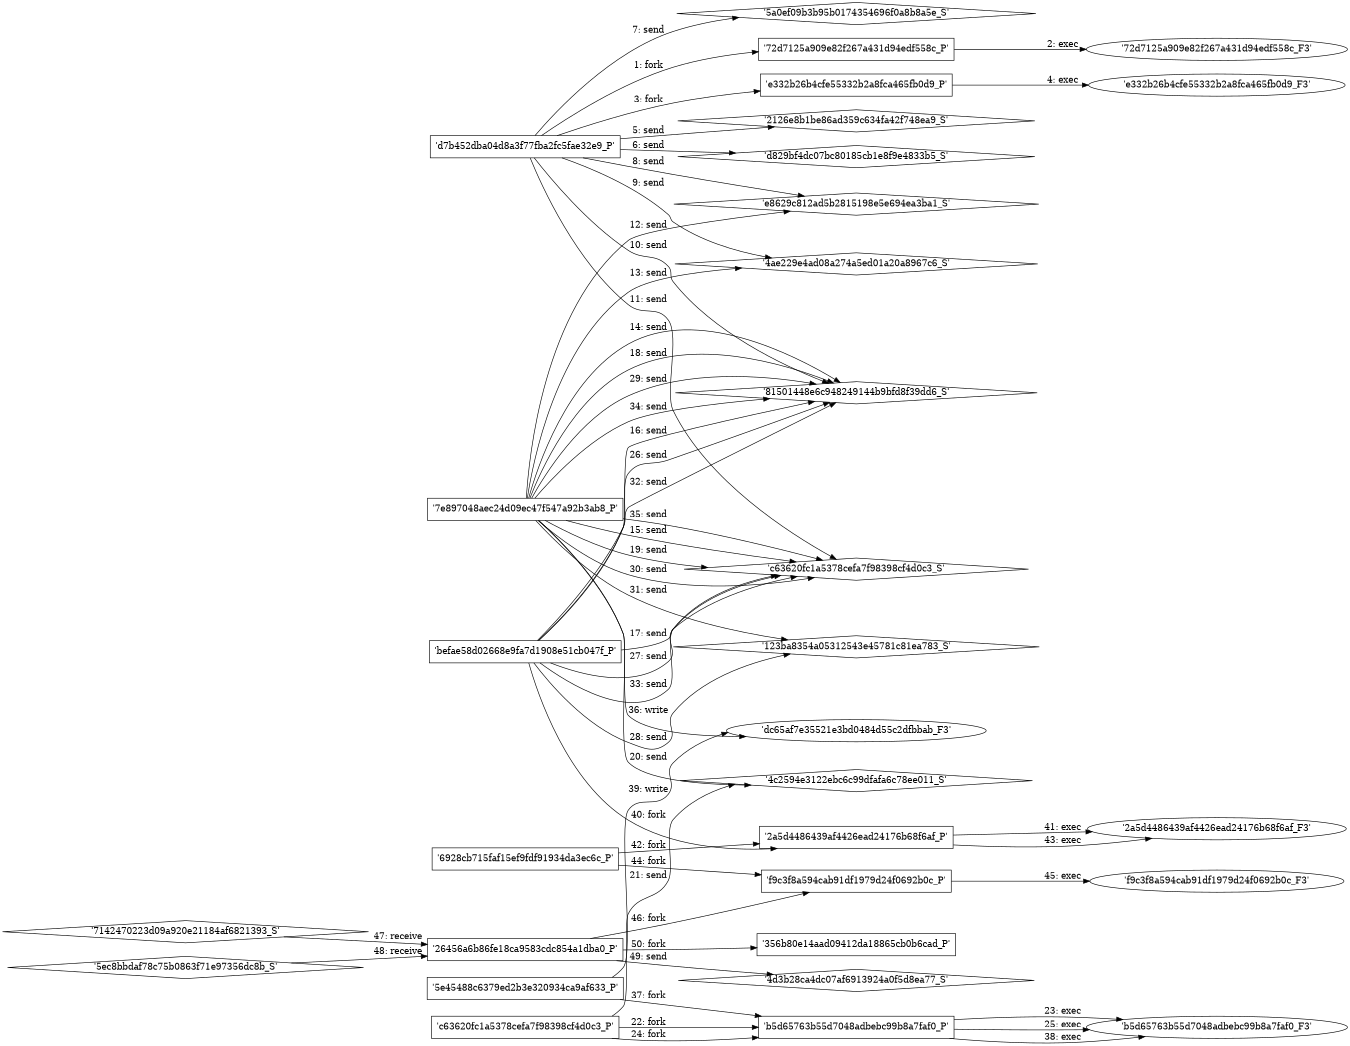 digraph "D:\Learning\Paper\apt\基于CTI的攻击预警\Dataset\攻击图\ASGfromALLCTI\Vulnerability Spotlight Further NTPD Vulnerabilities.dot" {
rankdir="LR"
size="9"
fixedsize="false"
splines="true"
nodesep=0.3
ranksep=0
fontsize=10
overlap="scalexy"
engine= "neato"
	"'d7b452dba04d8a3f77fba2fc5fae32e9_P'" [node_type=Process shape=box]
	"'72d7125a909e82f267a431d94edf558c_P'" [node_type=Process shape=box]
	"'d7b452dba04d8a3f77fba2fc5fae32e9_P'" -> "'72d7125a909e82f267a431d94edf558c_P'" [label="1: fork"]
	"'72d7125a909e82f267a431d94edf558c_P'" [node_type=Process shape=box]
	"'72d7125a909e82f267a431d94edf558c_F3'" [node_type=File shape=ellipse]
	"'72d7125a909e82f267a431d94edf558c_P'" -> "'72d7125a909e82f267a431d94edf558c_F3'" [label="2: exec"]
	"'d7b452dba04d8a3f77fba2fc5fae32e9_P'" [node_type=Process shape=box]
	"'e332b26b4cfe55332b2a8fca465fb0d9_P'" [node_type=Process shape=box]
	"'d7b452dba04d8a3f77fba2fc5fae32e9_P'" -> "'e332b26b4cfe55332b2a8fca465fb0d9_P'" [label="3: fork"]
	"'e332b26b4cfe55332b2a8fca465fb0d9_P'" [node_type=Process shape=box]
	"'e332b26b4cfe55332b2a8fca465fb0d9_F3'" [node_type=File shape=ellipse]
	"'e332b26b4cfe55332b2a8fca465fb0d9_P'" -> "'e332b26b4cfe55332b2a8fca465fb0d9_F3'" [label="4: exec"]
	"'2126e8b1be86ad359c634fa42f748ea9_S'" [node_type=Socket shape=diamond]
	"'d7b452dba04d8a3f77fba2fc5fae32e9_P'" [node_type=Process shape=box]
	"'d7b452dba04d8a3f77fba2fc5fae32e9_P'" -> "'2126e8b1be86ad359c634fa42f748ea9_S'" [label="5: send"]
	"'d829bf4dc07bc80185cb1e8f9e4833b5_S'" [node_type=Socket shape=diamond]
	"'d7b452dba04d8a3f77fba2fc5fae32e9_P'" [node_type=Process shape=box]
	"'d7b452dba04d8a3f77fba2fc5fae32e9_P'" -> "'d829bf4dc07bc80185cb1e8f9e4833b5_S'" [label="6: send"]
	"'5a0ef09b3b95b0174354696f0a8b8a5e_S'" [node_type=Socket shape=diamond]
	"'d7b452dba04d8a3f77fba2fc5fae32e9_P'" [node_type=Process shape=box]
	"'d7b452dba04d8a3f77fba2fc5fae32e9_P'" -> "'5a0ef09b3b95b0174354696f0a8b8a5e_S'" [label="7: send"]
	"'e8629c812ad5b2815198e5e694ea3ba1_S'" [node_type=Socket shape=diamond]
	"'d7b452dba04d8a3f77fba2fc5fae32e9_P'" [node_type=Process shape=box]
	"'d7b452dba04d8a3f77fba2fc5fae32e9_P'" -> "'e8629c812ad5b2815198e5e694ea3ba1_S'" [label="8: send"]
	"'4ae229e4ad08a274a5ed01a20a8967c6_S'" [node_type=Socket shape=diamond]
	"'d7b452dba04d8a3f77fba2fc5fae32e9_P'" [node_type=Process shape=box]
	"'d7b452dba04d8a3f77fba2fc5fae32e9_P'" -> "'4ae229e4ad08a274a5ed01a20a8967c6_S'" [label="9: send"]
	"'81501448e6c948249144b9bfd8f39dd6_S'" [node_type=Socket shape=diamond]
	"'d7b452dba04d8a3f77fba2fc5fae32e9_P'" [node_type=Process shape=box]
	"'d7b452dba04d8a3f77fba2fc5fae32e9_P'" -> "'81501448e6c948249144b9bfd8f39dd6_S'" [label="10: send"]
	"'c63620fc1a5378cefa7f98398cf4d0c3_S'" [node_type=Socket shape=diamond]
	"'d7b452dba04d8a3f77fba2fc5fae32e9_P'" [node_type=Process shape=box]
	"'d7b452dba04d8a3f77fba2fc5fae32e9_P'" -> "'c63620fc1a5378cefa7f98398cf4d0c3_S'" [label="11: send"]
	"'e8629c812ad5b2815198e5e694ea3ba1_S'" [node_type=Socket shape=diamond]
	"'7e897048aec24d09ec47f547a92b3ab8_P'" [node_type=Process shape=box]
	"'7e897048aec24d09ec47f547a92b3ab8_P'" -> "'e8629c812ad5b2815198e5e694ea3ba1_S'" [label="12: send"]
	"'4ae229e4ad08a274a5ed01a20a8967c6_S'" [node_type=Socket shape=diamond]
	"'7e897048aec24d09ec47f547a92b3ab8_P'" [node_type=Process shape=box]
	"'7e897048aec24d09ec47f547a92b3ab8_P'" -> "'4ae229e4ad08a274a5ed01a20a8967c6_S'" [label="13: send"]
	"'81501448e6c948249144b9bfd8f39dd6_S'" [node_type=Socket shape=diamond]
	"'7e897048aec24d09ec47f547a92b3ab8_P'" [node_type=Process shape=box]
	"'7e897048aec24d09ec47f547a92b3ab8_P'" -> "'81501448e6c948249144b9bfd8f39dd6_S'" [label="14: send"]
	"'c63620fc1a5378cefa7f98398cf4d0c3_S'" [node_type=Socket shape=diamond]
	"'7e897048aec24d09ec47f547a92b3ab8_P'" [node_type=Process shape=box]
	"'7e897048aec24d09ec47f547a92b3ab8_P'" -> "'c63620fc1a5378cefa7f98398cf4d0c3_S'" [label="15: send"]
	"'81501448e6c948249144b9bfd8f39dd6_S'" [node_type=Socket shape=diamond]
	"'befae58d02668e9fa7d1908e51cb047f_P'" [node_type=Process shape=box]
	"'befae58d02668e9fa7d1908e51cb047f_P'" -> "'81501448e6c948249144b9bfd8f39dd6_S'" [label="16: send"]
	"'c63620fc1a5378cefa7f98398cf4d0c3_S'" [node_type=Socket shape=diamond]
	"'befae58d02668e9fa7d1908e51cb047f_P'" [node_type=Process shape=box]
	"'befae58d02668e9fa7d1908e51cb047f_P'" -> "'c63620fc1a5378cefa7f98398cf4d0c3_S'" [label="17: send"]
	"'81501448e6c948249144b9bfd8f39dd6_S'" [node_type=Socket shape=diamond]
	"'7e897048aec24d09ec47f547a92b3ab8_P'" [node_type=Process shape=box]
	"'7e897048aec24d09ec47f547a92b3ab8_P'" -> "'81501448e6c948249144b9bfd8f39dd6_S'" [label="18: send"]
	"'c63620fc1a5378cefa7f98398cf4d0c3_S'" [node_type=Socket shape=diamond]
	"'7e897048aec24d09ec47f547a92b3ab8_P'" [node_type=Process shape=box]
	"'7e897048aec24d09ec47f547a92b3ab8_P'" -> "'c63620fc1a5378cefa7f98398cf4d0c3_S'" [label="19: send"]
	"'4c2594e3122ebc6c99dfafa6c78ee011_S'" [node_type=Socket shape=diamond]
	"'7e897048aec24d09ec47f547a92b3ab8_P'" [node_type=Process shape=box]
	"'7e897048aec24d09ec47f547a92b3ab8_P'" -> "'4c2594e3122ebc6c99dfafa6c78ee011_S'" [label="20: send"]
	"'4c2594e3122ebc6c99dfafa6c78ee011_S'" [node_type=Socket shape=diamond]
	"'c63620fc1a5378cefa7f98398cf4d0c3_P'" [node_type=Process shape=box]
	"'c63620fc1a5378cefa7f98398cf4d0c3_P'" -> "'4c2594e3122ebc6c99dfafa6c78ee011_S'" [label="21: send"]
	"'c63620fc1a5378cefa7f98398cf4d0c3_P'" [node_type=Process shape=box]
	"'b5d65763b55d7048adbebc99b8a7faf0_P'" [node_type=Process shape=box]
	"'c63620fc1a5378cefa7f98398cf4d0c3_P'" -> "'b5d65763b55d7048adbebc99b8a7faf0_P'" [label="22: fork"]
	"'b5d65763b55d7048adbebc99b8a7faf0_P'" [node_type=Process shape=box]
	"'b5d65763b55d7048adbebc99b8a7faf0_F3'" [node_type=File shape=ellipse]
	"'b5d65763b55d7048adbebc99b8a7faf0_P'" -> "'b5d65763b55d7048adbebc99b8a7faf0_F3'" [label="23: exec"]
	"'c63620fc1a5378cefa7f98398cf4d0c3_P'" [node_type=Process shape=box]
	"'b5d65763b55d7048adbebc99b8a7faf0_P'" [node_type=Process shape=box]
	"'c63620fc1a5378cefa7f98398cf4d0c3_P'" -> "'b5d65763b55d7048adbebc99b8a7faf0_P'" [label="24: fork"]
	"'b5d65763b55d7048adbebc99b8a7faf0_P'" [node_type=Process shape=box]
	"'b5d65763b55d7048adbebc99b8a7faf0_F3'" [node_type=File shape=ellipse]
	"'b5d65763b55d7048adbebc99b8a7faf0_P'" -> "'b5d65763b55d7048adbebc99b8a7faf0_F3'" [label="25: exec"]
	"'81501448e6c948249144b9bfd8f39dd6_S'" [node_type=Socket shape=diamond]
	"'befae58d02668e9fa7d1908e51cb047f_P'" [node_type=Process shape=box]
	"'befae58d02668e9fa7d1908e51cb047f_P'" -> "'81501448e6c948249144b9bfd8f39dd6_S'" [label="26: send"]
	"'c63620fc1a5378cefa7f98398cf4d0c3_S'" [node_type=Socket shape=diamond]
	"'befae58d02668e9fa7d1908e51cb047f_P'" [node_type=Process shape=box]
	"'befae58d02668e9fa7d1908e51cb047f_P'" -> "'c63620fc1a5378cefa7f98398cf4d0c3_S'" [label="27: send"]
	"'123ba8354a05312543e45781c81ea783_S'" [node_type=Socket shape=diamond]
	"'befae58d02668e9fa7d1908e51cb047f_P'" [node_type=Process shape=box]
	"'befae58d02668e9fa7d1908e51cb047f_P'" -> "'123ba8354a05312543e45781c81ea783_S'" [label="28: send"]
	"'81501448e6c948249144b9bfd8f39dd6_S'" [node_type=Socket shape=diamond]
	"'7e897048aec24d09ec47f547a92b3ab8_P'" [node_type=Process shape=box]
	"'7e897048aec24d09ec47f547a92b3ab8_P'" -> "'81501448e6c948249144b9bfd8f39dd6_S'" [label="29: send"]
	"'c63620fc1a5378cefa7f98398cf4d0c3_S'" [node_type=Socket shape=diamond]
	"'7e897048aec24d09ec47f547a92b3ab8_P'" [node_type=Process shape=box]
	"'7e897048aec24d09ec47f547a92b3ab8_P'" -> "'c63620fc1a5378cefa7f98398cf4d0c3_S'" [label="30: send"]
	"'123ba8354a05312543e45781c81ea783_S'" [node_type=Socket shape=diamond]
	"'7e897048aec24d09ec47f547a92b3ab8_P'" [node_type=Process shape=box]
	"'7e897048aec24d09ec47f547a92b3ab8_P'" -> "'123ba8354a05312543e45781c81ea783_S'" [label="31: send"]
	"'81501448e6c948249144b9bfd8f39dd6_S'" [node_type=Socket shape=diamond]
	"'befae58d02668e9fa7d1908e51cb047f_P'" [node_type=Process shape=box]
	"'befae58d02668e9fa7d1908e51cb047f_P'" -> "'81501448e6c948249144b9bfd8f39dd6_S'" [label="32: send"]
	"'c63620fc1a5378cefa7f98398cf4d0c3_S'" [node_type=Socket shape=diamond]
	"'befae58d02668e9fa7d1908e51cb047f_P'" [node_type=Process shape=box]
	"'befae58d02668e9fa7d1908e51cb047f_P'" -> "'c63620fc1a5378cefa7f98398cf4d0c3_S'" [label="33: send"]
	"'81501448e6c948249144b9bfd8f39dd6_S'" [node_type=Socket shape=diamond]
	"'7e897048aec24d09ec47f547a92b3ab8_P'" [node_type=Process shape=box]
	"'7e897048aec24d09ec47f547a92b3ab8_P'" -> "'81501448e6c948249144b9bfd8f39dd6_S'" [label="34: send"]
	"'c63620fc1a5378cefa7f98398cf4d0c3_S'" [node_type=Socket shape=diamond]
	"'7e897048aec24d09ec47f547a92b3ab8_P'" [node_type=Process shape=box]
	"'7e897048aec24d09ec47f547a92b3ab8_P'" -> "'c63620fc1a5378cefa7f98398cf4d0c3_S'" [label="35: send"]
	"'dc65af7e35521e3bd0484d55c2dfbbab_F3'" [node_type=file shape=ellipse]
	"'7e897048aec24d09ec47f547a92b3ab8_P'" [node_type=Process shape=box]
	"'7e897048aec24d09ec47f547a92b3ab8_P'" -> "'dc65af7e35521e3bd0484d55c2dfbbab_F3'" [label="36: write"]
	"'5e45488c6379ed2b3e320934ca9af633_P'" [node_type=Process shape=box]
	"'b5d65763b55d7048adbebc99b8a7faf0_P'" [node_type=Process shape=box]
	"'5e45488c6379ed2b3e320934ca9af633_P'" -> "'b5d65763b55d7048adbebc99b8a7faf0_P'" [label="37: fork"]
	"'b5d65763b55d7048adbebc99b8a7faf0_P'" [node_type=Process shape=box]
	"'b5d65763b55d7048adbebc99b8a7faf0_F3'" [node_type=File shape=ellipse]
	"'b5d65763b55d7048adbebc99b8a7faf0_P'" -> "'b5d65763b55d7048adbebc99b8a7faf0_F3'" [label="38: exec"]
	"'dc65af7e35521e3bd0484d55c2dfbbab_F3'" [node_type=file shape=ellipse]
	"'5e45488c6379ed2b3e320934ca9af633_P'" [node_type=Process shape=box]
	"'5e45488c6379ed2b3e320934ca9af633_P'" -> "'dc65af7e35521e3bd0484d55c2dfbbab_F3'" [label="39: write"]
	"'befae58d02668e9fa7d1908e51cb047f_P'" [node_type=Process shape=box]
	"'2a5d4486439af4426ead24176b68f6af_P'" [node_type=Process shape=box]
	"'befae58d02668e9fa7d1908e51cb047f_P'" -> "'2a5d4486439af4426ead24176b68f6af_P'" [label="40: fork"]
	"'2a5d4486439af4426ead24176b68f6af_P'" [node_type=Process shape=box]
	"'2a5d4486439af4426ead24176b68f6af_F3'" [node_type=File shape=ellipse]
	"'2a5d4486439af4426ead24176b68f6af_P'" -> "'2a5d4486439af4426ead24176b68f6af_F3'" [label="41: exec"]
	"'6928cb715faf15ef9fdf91934da3ec6c_P'" [node_type=Process shape=box]
	"'2a5d4486439af4426ead24176b68f6af_P'" [node_type=Process shape=box]
	"'6928cb715faf15ef9fdf91934da3ec6c_P'" -> "'2a5d4486439af4426ead24176b68f6af_P'" [label="42: fork"]
	"'2a5d4486439af4426ead24176b68f6af_P'" [node_type=Process shape=box]
	"'2a5d4486439af4426ead24176b68f6af_F3'" [node_type=File shape=ellipse]
	"'2a5d4486439af4426ead24176b68f6af_P'" -> "'2a5d4486439af4426ead24176b68f6af_F3'" [label="43: exec"]
	"'6928cb715faf15ef9fdf91934da3ec6c_P'" [node_type=Process shape=box]
	"'f9c3f8a594cab91df1979d24f0692b0c_P'" [node_type=Process shape=box]
	"'6928cb715faf15ef9fdf91934da3ec6c_P'" -> "'f9c3f8a594cab91df1979d24f0692b0c_P'" [label="44: fork"]
	"'f9c3f8a594cab91df1979d24f0692b0c_P'" [node_type=Process shape=box]
	"'f9c3f8a594cab91df1979d24f0692b0c_F3'" [node_type=File shape=ellipse]
	"'f9c3f8a594cab91df1979d24f0692b0c_P'" -> "'f9c3f8a594cab91df1979d24f0692b0c_F3'" [label="45: exec"]
	"'26456a6b86fe18ca9583cdc854a1dba0_P'" [node_type=Process shape=box]
	"'f9c3f8a594cab91df1979d24f0692b0c_P'" [node_type=Process shape=box]
	"'26456a6b86fe18ca9583cdc854a1dba0_P'" -> "'f9c3f8a594cab91df1979d24f0692b0c_P'" [label="46: fork"]
	"'26456a6b86fe18ca9583cdc854a1dba0_P'" [node_type=Process shape=box]
	"'7142470223d09a920e21184af6821393_S'" [node_type=Socket shape=diamond]
	"'7142470223d09a920e21184af6821393_S'" -> "'26456a6b86fe18ca9583cdc854a1dba0_P'" [label="47: receive"]
	"'26456a6b86fe18ca9583cdc854a1dba0_P'" [node_type=Process shape=box]
	"'5ec8bbdaf78c75b0863f71e97356dc8b_S'" [node_type=Socket shape=diamond]
	"'5ec8bbdaf78c75b0863f71e97356dc8b_S'" -> "'26456a6b86fe18ca9583cdc854a1dba0_P'" [label="48: receive"]
	"'4d3b28ca4dc07af6913924a0f5d8ea77_S'" [node_type=Socket shape=diamond]
	"'26456a6b86fe18ca9583cdc854a1dba0_P'" [node_type=Process shape=box]
	"'26456a6b86fe18ca9583cdc854a1dba0_P'" -> "'4d3b28ca4dc07af6913924a0f5d8ea77_S'" [label="49: send"]
	"'26456a6b86fe18ca9583cdc854a1dba0_P'" [node_type=Process shape=box]
	"'356b80e14aad09412da18865cb0b6cad_P'" [node_type=Process shape=box]
	"'26456a6b86fe18ca9583cdc854a1dba0_P'" -> "'356b80e14aad09412da18865cb0b6cad_P'" [label="50: fork"]
}

